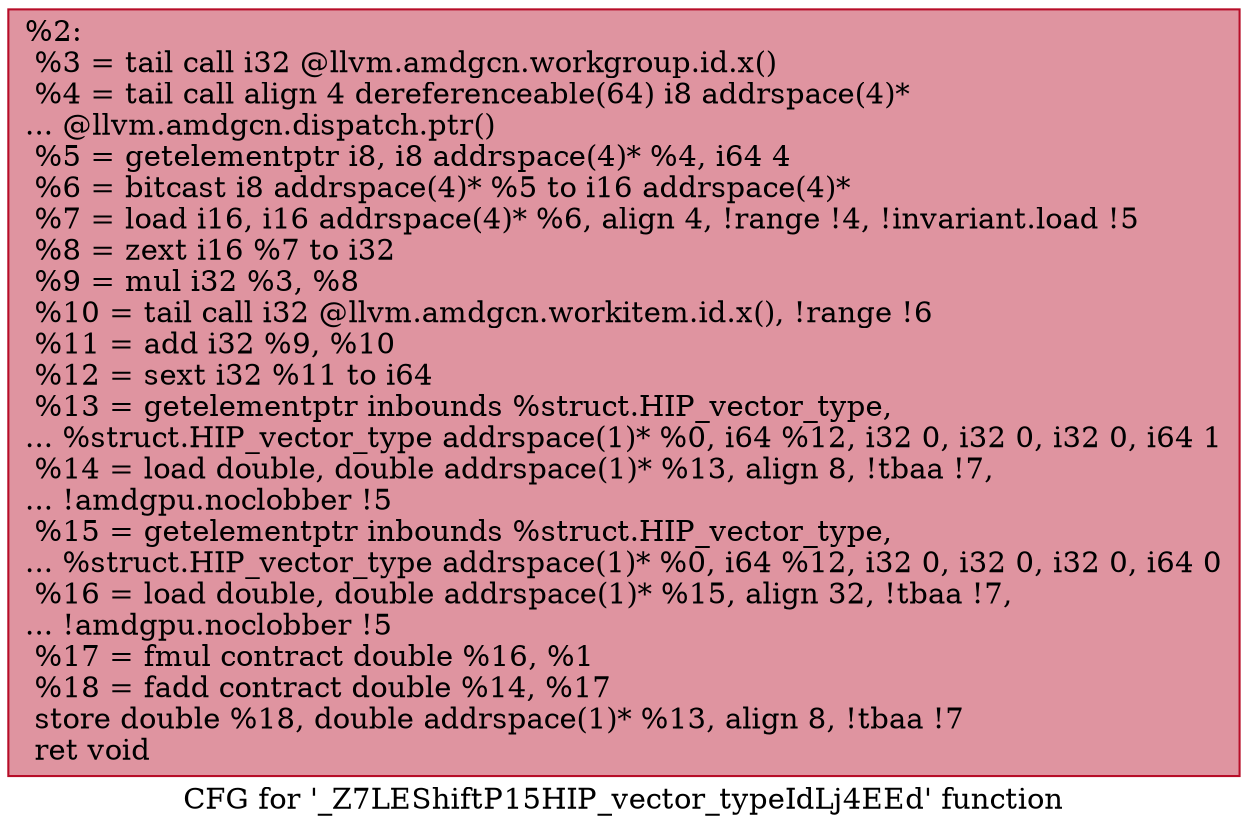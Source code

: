 digraph "CFG for '_Z7LEShiftP15HIP_vector_typeIdLj4EEd' function" {
	label="CFG for '_Z7LEShiftP15HIP_vector_typeIdLj4EEd' function";

	Node0x55cba70 [shape=record,color="#b70d28ff", style=filled, fillcolor="#b70d2870",label="{%2:\l  %3 = tail call i32 @llvm.amdgcn.workgroup.id.x()\l  %4 = tail call align 4 dereferenceable(64) i8 addrspace(4)*\l... @llvm.amdgcn.dispatch.ptr()\l  %5 = getelementptr i8, i8 addrspace(4)* %4, i64 4\l  %6 = bitcast i8 addrspace(4)* %5 to i16 addrspace(4)*\l  %7 = load i16, i16 addrspace(4)* %6, align 4, !range !4, !invariant.load !5\l  %8 = zext i16 %7 to i32\l  %9 = mul i32 %3, %8\l  %10 = tail call i32 @llvm.amdgcn.workitem.id.x(), !range !6\l  %11 = add i32 %9, %10\l  %12 = sext i32 %11 to i64\l  %13 = getelementptr inbounds %struct.HIP_vector_type,\l... %struct.HIP_vector_type addrspace(1)* %0, i64 %12, i32 0, i32 0, i32 0, i64 1\l  %14 = load double, double addrspace(1)* %13, align 8, !tbaa !7,\l... !amdgpu.noclobber !5\l  %15 = getelementptr inbounds %struct.HIP_vector_type,\l... %struct.HIP_vector_type addrspace(1)* %0, i64 %12, i32 0, i32 0, i32 0, i64 0\l  %16 = load double, double addrspace(1)* %15, align 32, !tbaa !7,\l... !amdgpu.noclobber !5\l  %17 = fmul contract double %16, %1\l  %18 = fadd contract double %14, %17\l  store double %18, double addrspace(1)* %13, align 8, !tbaa !7\l  ret void\l}"];
}
